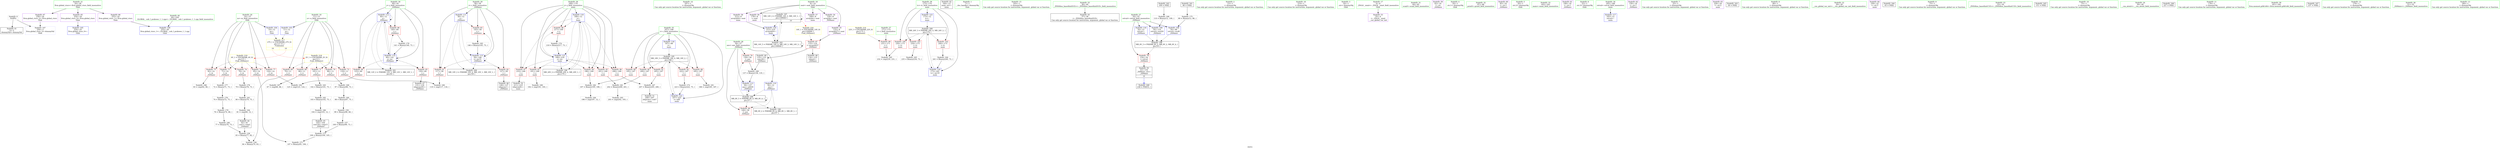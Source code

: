 digraph "SVFG" {
	label="SVFG";

	Node0x55b12acbf150 [shape=record,color=grey,label="{NodeID: 0\nNullPtr}"];
	Node0x55b12acbf150 -> Node0x55b12acd7be0[style=solid];
	Node0x55b12acbf150 -> Node0x55b12acd8ba0[style=solid];
	Node0x55b12ace1d90 [shape=record,color=grey,label="{NodeID: 180\n77 = Binary(76, 73, )\n}"];
	Node0x55b12ace1d90 -> Node0x55b12acdfc90[style=solid];
	Node0x55b12acd82c0 [shape=record,color=red,label="{NodeID: 97\n210\<--169\n\<--j\nmain\n}"];
	Node0x55b12acd82c0 -> Node0x55b12acd9550[style=solid];
	Node0x55b12acd64c0 [shape=record,color=green,label="{NodeID: 14\n187\<--1\n\<--dummyObj\nCan only get source location for instruction, argument, global var or function.}"];
	Node0x55b12acdbd60 [shape=record,color=grey,label="{NodeID: 194\n198 = cmp(197, 12, )\n}"];
	Node0x55b12acd8f10 [shape=record,color=blue,label="{NodeID: 111\n58\<--12\ni\<--\n_Z4Mainv\n}"];
	Node0x55b12acd8f10 -> Node0x55b12acdad70[style=dashed];
	Node0x55b12acd8f10 -> Node0x55b12acdae40[style=dashed];
	Node0x55b12acd8f10 -> Node0x55b12acdaf10[style=dashed];
	Node0x55b12acd8f10 -> Node0x55b12acdda00[style=dashed];
	Node0x55b12acd8f10 -> Node0x55b12acebc50[style=dashed];
	Node0x55b12acd7060 [shape=record,color=green,label="{NodeID: 28\n56\<--57\nans\<--ans_field_insensitive\n_Z4Mainv\n}"];
	Node0x55b12acd7060 -> Node0x55b12acdabd0[style=solid];
	Node0x55b12acd7060 -> Node0x55b12acdaca0[style=solid];
	Node0x55b12acd7060 -> Node0x55b12acd8e40[style=solid];
	Node0x55b12acd7060 -> Node0x55b12acd90b0[style=solid];
	Node0x55b12acee450 [shape=record,color=black,label="{NodeID: 208\nMR_24V_3 = PHI(MR_24V_4, MR_24V_2, )\npts\{174 \}\n}"];
	Node0x55b12acee450 -> Node0x55b12acd8530[style=dashed];
	Node0x55b12acee450 -> Node0x55b12acd8600[style=dashed];
	Node0x55b12acee450 -> Node0x55b12acd86d0[style=dashed];
	Node0x55b12acee450 -> Node0x55b12acde150[style=dashed];
	Node0x55b12acd7ce0 [shape=record,color=black,label="{NodeID: 42\n164\<--12\nmain_ret\<--\nmain\n}"];
	Node0x55b12acd9890 [shape=record,color=purple,label="{NodeID: 56\n176\<--8\n\<--seat\nmain\n}"];
	Node0x55b12acda480 [shape=record,color=red,label="{NodeID: 70\n96\<--11\n\<--n\n_Z4Mainv\n}"];
	Node0x55b12acda480 -> Node0x55b12ace0d10[style=solid];
	Node0x55b12ace0a10 [shape=record,color=grey,label="{NodeID: 167\n207 = Binary(205, 206, )\n}"];
	Node0x55b12ace0a10 -> Node0x55b12acd9480[style=solid];
	Node0x55b12acdafe0 [shape=record,color=red,label="{NodeID: 84\n123\<--60\n\<--j\n_Z4Mainv\n}"];
	Node0x55b12acdafe0 -> Node0x55b12acdba60[style=solid];
	Node0x55b12acbf9e0 [shape=record,color=green,label="{NodeID: 1\n7\<--1\n__dso_handle\<--dummyObj\nGlob }"];
	Node0x55b12ace1f10 [shape=record,color=grey,label="{NodeID: 181\n202 = Binary(200, 201, )\n}"];
	Node0x55b12ace1f10 -> Node0x55b12acdbbe0[style=solid];
	Node0x55b12acd8390 [shape=record,color=red,label="{NodeID: 98\n217\<--169\n\<--j\nmain\n}"];
	Node0x55b12acd8390 -> Node0x55b12ace1490[style=solid];
	Node0x55b12acd6550 [shape=record,color=green,label="{NodeID: 15\n193\<--1\n\<--dummyObj\nCan only get source location for instruction, argument, global var or function.}"];
	Node0x55b12acea350 [shape=record,color=black,label="{NodeID: 195\nMR_18V_3 = PHI(MR_18V_4, MR_18V_2, )\npts\{168 \}\n}"];
	Node0x55b12acea350 -> Node0x55b12acdb320[style=dashed];
	Node0x55b12acea350 -> Node0x55b12acdb3f0[style=dashed];
	Node0x55b12acea350 -> Node0x55b12acdb4c0[style=dashed];
	Node0x55b12acea350 -> Node0x55b12acdb590[style=dashed];
	Node0x55b12acea350 -> Node0x55b12acdb660[style=dashed];
	Node0x55b12acea350 -> Node0x55b12acddfb0[style=dashed];
	Node0x55b12acd8fe0 [shape=record,color=blue,label="{NodeID: 112\n60\<--12\nj\<--\n_Z4Mainv\n}"];
	Node0x55b12acd8fe0 -> Node0x55b12acdafe0[style=dashed];
	Node0x55b12acd8fe0 -> Node0x55b12acdb0b0[style=dashed];
	Node0x55b12acd8fe0 -> Node0x55b12acdb180[style=dashed];
	Node0x55b12acd8fe0 -> Node0x55b12acd8fe0[style=dashed];
	Node0x55b12acd8fe0 -> Node0x55b12acd9180[style=dashed];
	Node0x55b12acd8fe0 -> Node0x55b12acec150[style=dashed];
	Node0x55b12acd7130 [shape=record,color=green,label="{NodeID: 29\n58\<--59\ni\<--i_field_insensitive\n_Z4Mainv\n}"];
	Node0x55b12acd7130 -> Node0x55b12acdad70[style=solid];
	Node0x55b12acd7130 -> Node0x55b12acdae40[style=solid];
	Node0x55b12acd7130 -> Node0x55b12acdaf10[style=solid];
	Node0x55b12acd7130 -> Node0x55b12acd8f10[style=solid];
	Node0x55b12acd7130 -> Node0x55b12acdda00[style=solid];
	Node0x55b12acd7db0 [shape=record,color=black,label="{NodeID: 43\n37\<--38\n\<--_ZNSt8ios_base4InitD1Ev\nCan only get source location for instruction, argument, global var or function.}"];
	Node0x55b12acd9960 [shape=record,color=purple,label="{NodeID: 57\n209\<--8\narrayidx\<--seat\nmain\n}"];
	Node0x55b12acda550 [shape=record,color=red,label="{NodeID: 71\n101\<--11\n\<--n\n_Z4Mainv\n}"];
	Node0x55b12acda550 -> Node0x55b12ace0410[style=solid];
	Node0x55b12ace0b90 [shape=record,color=grey,label="{NodeID: 168\n110 = Binary(12, 109, )\n}"];
	Node0x55b12ace0b90 -> Node0x55b12acd8d70[style=solid];
	Node0x55b12acdb0b0 [shape=record,color=red,label="{NodeID: 85\n130\<--60\n\<--j\n_Z4Mainv\n}"];
	Node0x55b12acdb0b0 -> Node0x55b12acd8120[style=solid];
	Node0x55b12acbfc50 [shape=record,color=green,label="{NodeID: 2\n12\<--1\n\<--dummyObj\nCan only get source location for instruction, argument, global var or function.}"];
	Node0x55b12ace2090 [shape=record,color=grey,label="{NodeID: 182\n197 = Binary(195, 196, )\n}"];
	Node0x55b12ace2090 -> Node0x55b12acdbd60[style=solid];
	Node0x55b12acd8460 [shape=record,color=red,label="{NodeID: 99\n231\<--171\n\<--t\nmain\n}"];
	Node0x55b12acd8460 -> Node0x55b12ace2510[style=solid];
	Node0x55b12acd65e0 [shape=record,color=green,label="{NodeID: 16\n214\<--1\n\<--dummyObj\nCan only get source location for instruction, argument, global var or function.}"];
	Node0x55b12acea850 [shape=record,color=black,label="{NodeID: 196\nMR_20V_2 = PHI(MR_20V_4, MR_20V_1, )\npts\{170 \}\n}"];
	Node0x55b12acea850 -> Node0x55b12acddd40[style=dashed];
	Node0x55b12acd90b0 [shape=record,color=blue,label="{NodeID: 113\n56\<--137\nans\<--add29\n_Z4Mainv\n}"];
	Node0x55b12acd90b0 -> Node0x55b12aceda50[style=dashed];
	Node0x55b12acd7200 [shape=record,color=green,label="{NodeID: 30\n60\<--61\nj\<--j_field_insensitive\n_Z4Mainv\n}"];
	Node0x55b12acd7200 -> Node0x55b12acdafe0[style=solid];
	Node0x55b12acd7200 -> Node0x55b12acdb0b0[style=solid];
	Node0x55b12acd7200 -> Node0x55b12acdb180[style=solid];
	Node0x55b12acd7200 -> Node0x55b12acd8fe0[style=solid];
	Node0x55b12acd7200 -> Node0x55b12acd9180[style=solid];
	Node0x55b12acd7eb0 [shape=record,color=black,label="{NodeID: 44\n82\<--81\nconv\<--cmp2\n_Z4Mainv\n}"];
	Node0x55b12acd7eb0 -> Node0x55b12acdfc90[style=solid];
	Node0x55b12acf0920 [shape=record,color=yellow,style=double,label="{NodeID: 224\n14V_1 = ENCHI(MR_14V_0)\npts\{100000 \}\nFun[_Z4Mainv]}"];
	Node0x55b12acf0920 -> Node0x55b12acdb250[style=dashed];
	Node0x55b12acd9a30 [shape=record,color=purple,label="{NodeID: 58\n212\<--8\narrayidx9\<--seat\nmain\n}"];
	Node0x55b12acd9a30 -> Node0x55b12acdde10[style=solid];
	Node0x55b12acda620 [shape=record,color=red,label="{NodeID: 72\n118\<--11\n\<--n\n_Z4Mainv\n}"];
	Node0x55b12acda620 -> Node0x55b12ace2c90[style=solid];
	Node0x55b12ace0d10 [shape=record,color=grey,label="{NodeID: 169\n97 = Binary(96, 73, )\n}"];
	Node0x55b12ace0d10 -> Node0x55b12acdff90[style=solid];
	Node0x55b12acdb180 [shape=record,color=red,label="{NodeID: 86\n140\<--60\n\<--j\n_Z4Mainv\n}"];
	Node0x55b12acdb180 -> Node0x55b12ace0e90[style=solid];
	Node0x55b12acbfd40 [shape=record,color=green,label="{NodeID: 3\n16\<--1\n.str\<--dummyObj\nGlob }"];
	Node0x55b12ace2210 [shape=record,color=grey,label="{NodeID: 183\n146 = Binary(145, 73, )\n}"];
	Node0x55b12ace2210 -> Node0x55b12acdda00[style=solid];
	Node0x55b12acd8530 [shape=record,color=red,label="{NodeID: 100\n230\<--173\n\<--tc\nmain\n}"];
	Node0x55b12acd8530 -> Node0x55b12ace2510[style=solid];
	Node0x55b12acd6670 [shape=record,color=green,label="{NodeID: 17\n4\<--6\n_ZStL8__ioinit\<--_ZStL8__ioinit_field_insensitive\nGlob }"];
	Node0x55b12acd6670 -> Node0x55b12acd9620[style=solid];
	Node0x55b12acead50 [shape=record,color=black,label="{NodeID: 197\nMR_14V_2 = PHI(MR_14V_3, MR_14V_1, )\npts\{100000 \}\n|{|<s3>10}}"];
	Node0x55b12acead50 -> Node0x55b12acdde10[style=dashed];
	Node0x55b12acead50 -> Node0x55b12acead50[style=dashed];
	Node0x55b12acead50 -> Node0x55b12acec650[style=dashed];
	Node0x55b12acead50:s3 -> Node0x55b12acf0920[style=dashed,color=red];
	Node0x55b12acd9180 [shape=record,color=blue,label="{NodeID: 114\n60\<--141\nj\<--inc\n_Z4Mainv\n}"];
	Node0x55b12acd9180 -> Node0x55b12acdafe0[style=dashed];
	Node0x55b12acd9180 -> Node0x55b12acdb0b0[style=dashed];
	Node0x55b12acd9180 -> Node0x55b12acdb180[style=dashed];
	Node0x55b12acd9180 -> Node0x55b12acd8fe0[style=dashed];
	Node0x55b12acd9180 -> Node0x55b12acd9180[style=dashed];
	Node0x55b12acd9180 -> Node0x55b12acec150[style=dashed];
	Node0x55b12acd72d0 [shape=record,color=green,label="{NodeID: 31\n64\<--65\nscanf\<--scanf_field_insensitive\n}"];
	Node0x55b12acd7f80 [shape=record,color=black,label="{NodeID: 45\n105\<--104\nconv16\<--cmp15\n_Z4Mainv\n}"];
	Node0x55b12acd7f80 -> Node0x55b12ace1310[style=solid];
	Node0x55b12acd9b00 [shape=record,color=purple,label="{NodeID: 59\n62\<--16\n\<--.str\n_Z4Mainv\n}"];
	Node0x55b12acdf990 [shape=record,color=grey,label="{NodeID: 156\n84 = Binary(70, 83, )\n}"];
	Node0x55b12acda6f0 [shape=record,color=red,label="{NodeID: 73\n71\<--14\n\<--m\n_Z4Mainv\n}"];
	Node0x55b12acda6f0 -> Node0x55b12ace1910[style=solid];
	Node0x55b12ace0e90 [shape=record,color=grey,label="{NodeID: 170\n141 = Binary(140, 73, )\n}"];
	Node0x55b12ace0e90 -> Node0x55b12acd9180[style=solid];
	Node0x55b12acdb250 [shape=record,color=red,label="{NodeID: 87\n133\<--132\n\<--arrayidx27\n_Z4Mainv\n}"];
	Node0x55b12acdb250 -> Node0x55b12acd9210[style=solid];
	Node0x55b12acdb250 -> Node0x55b12acd92e0[style=solid];
	Node0x55b12acbfb60 [shape=record,color=green,label="{NodeID: 4\n18\<--1\n.str.1\<--dummyObj\nGlob }"];
	Node0x55b12ace2390 [shape=record,color=grey,label="{NodeID: 184\n81 = cmp(80, 12, )\n}"];
	Node0x55b12ace2390 -> Node0x55b12acd7eb0[style=solid];
	Node0x55b12acd8600 [shape=record,color=red,label="{NodeID: 101\n234\<--173\n\<--tc\nmain\n}"];
	Node0x55b12acd8600 -> Node0x55b12ace0710[style=solid];
	Node0x55b12acd6700 [shape=record,color=green,label="{NodeID: 18\n8\<--10\nseat\<--seat_field_insensitive\nGlob }"];
	Node0x55b12acd6700 -> Node0x55b12acd96f0[style=solid];
	Node0x55b12acd6700 -> Node0x55b12acd97c0[style=solid];
	Node0x55b12acd6700 -> Node0x55b12acd9890[style=solid];
	Node0x55b12acd6700 -> Node0x55b12acd9960[style=solid];
	Node0x55b12acd6700 -> Node0x55b12acd9a30[style=solid];
	Node0x55b12aceb250 [shape=record,color=black,label="{NodeID: 198\nMR_6V_3 = PHI(MR_6V_5, MR_6V_2, MR_6V_4, )\npts\{55 \}\n}"];
	Node0x55b12aceb250 -> Node0x55b12acdab00[style=dashed];
	Node0x55b12acdda00 [shape=record,color=blue,label="{NodeID: 115\n58\<--146\ni\<--inc31\n_Z4Mainv\n}"];
	Node0x55b12acdda00 -> Node0x55b12acdad70[style=dashed];
	Node0x55b12acdda00 -> Node0x55b12acdae40[style=dashed];
	Node0x55b12acdda00 -> Node0x55b12acdaf10[style=dashed];
	Node0x55b12acdda00 -> Node0x55b12acdda00[style=dashed];
	Node0x55b12acdda00 -> Node0x55b12acebc50[style=dashed];
	Node0x55b12acd73d0 [shape=record,color=green,label="{NodeID: 32\n87\<--88\nprintf\<--printf_field_insensitive\n}"];
	Node0x55b12acd8050 [shape=record,color=black,label="{NodeID: 46\n128\<--127\nidxprom\<--\n_Z4Mainv\n}"];
	Node0x55b12acd9bd0 [shape=record,color=purple,label="{NodeID: 60\n85\<--18\n\<--.str.1\n_Z4Mainv\n}"];
	Node0x55b12acdfb10 [shape=record,color=grey,label="{NodeID: 157\n100 = Binary(99, 73, )\n}"];
	Node0x55b12acdfb10 -> Node0x55b12ace1310[style=solid];
	Node0x55b12acda7c0 [shape=record,color=red,label="{NodeID: 74\n78\<--14\n\<--m\n_Z4Mainv\n}"];
	Node0x55b12acda7c0 -> Node0x55b12ace1790[style=solid];
	Node0x55b12ace1010 [shape=record,color=grey,label="{NodeID: 171\n107 = Binary(95, 106, )\n}"];
	Node0x55b12acdb320 [shape=record,color=red,label="{NodeID: 88\n185\<--167\n\<--i\nmain\n}"];
	Node0x55b12acdb320 -> Node0x55b12ace2e10[style=solid];
	Node0x55b12acc06f0 [shape=record,color=green,label="{NodeID: 5\n20\<--1\n.str.2\<--dummyObj\nGlob }"];
	Node0x55b12ace2510 [shape=record,color=grey,label="{NodeID: 185\n232 = cmp(230, 231, )\n}"];
	Node0x55b12acd86d0 [shape=record,color=red,label="{NodeID: 102\n240\<--173\n\<--tc\nmain\n}"];
	Node0x55b12acd86d0 -> Node0x55b12ace0590[style=solid];
	Node0x55b12acd6790 [shape=record,color=green,label="{NodeID: 19\n11\<--13\nn\<--n_field_insensitive\nGlob }"];
	Node0x55b12acd6790 -> Node0x55b12acda2e0[style=solid];
	Node0x55b12acd6790 -> Node0x55b12acda3b0[style=solid];
	Node0x55b12acd6790 -> Node0x55b12acda480[style=solid];
	Node0x55b12acd6790 -> Node0x55b12acda550[style=solid];
	Node0x55b12acd6790 -> Node0x55b12acda620[style=solid];
	Node0x55b12acd6790 -> Node0x55b12acd87a0[style=solid];
	Node0x55b12aceb750 [shape=record,color=black,label="{NodeID: 199\nMR_8V_2 = PHI(MR_8V_4, MR_8V_1, MR_8V_1, )\npts\{57 \}\n}"];
	Node0x55b12acddad0 [shape=record,color=blue,label="{NodeID: 116\n54\<--12\nretval\<--\n_Z4Mainv\n}"];
	Node0x55b12acddad0 -> Node0x55b12aceb250[style=dashed];
	Node0x55b12acd74d0 [shape=record,color=green,label="{NodeID: 33\n162\<--163\nmain\<--main_field_insensitive\n}"];
	Node0x55b12acd8120 [shape=record,color=black,label="{NodeID: 47\n131\<--130\nidxprom26\<--\n_Z4Mainv\n}"];
	Node0x55b12acd9ca0 [shape=record,color=purple,label="{NodeID: 61\n108\<--18\n\<--.str.1\n_Z4Mainv\n}"];
	Node0x55b12acfa260 [shape=record,color=black,label="{NodeID: 241\n86 = PHI()\n}"];
	Node0x55b12acfa260 -> Node0x55b12ace1610[style=solid];
	Node0x55b12acdfc90 [shape=record,color=grey,label="{NodeID: 158\n83 = Binary(77, 82, )\n}"];
	Node0x55b12acdfc90 -> Node0x55b12acdf990[style=solid];
	Node0x55b12acda890 [shape=record,color=red,label="{NodeID: 75\n92\<--14\n\<--m\n_Z4Mainv\n}"];
	Node0x55b12acda890 -> Node0x55b12ace2990[style=solid];
	Node0x55b12ace1190 [shape=record,color=grey,label="{NodeID: 172\n223 = Binary(222, 75, )\n}"];
	Node0x55b12ace1190 -> Node0x55b12acddfb0[style=solid];
	Node0x55b12acdb3f0 [shape=record,color=red,label="{NodeID: 89\n195\<--167\n\<--i\nmain\n}"];
	Node0x55b12acdb3f0 -> Node0x55b12ace2090[style=solid];
	Node0x55b12acbf7d0 [shape=record,color=green,label="{NodeID: 6\n22\<--1\n.str.3\<--dummyObj\nGlob }"];
	Node0x55b12ace2690 [shape=record,color=grey,label="{NodeID: 186\n104 = cmp(103, 12, )\n}"];
	Node0x55b12ace2690 -> Node0x55b12acd7f80[style=solid];
	Node0x55b12acd87a0 [shape=record,color=blue,label="{NodeID: 103\n11\<--12\nn\<--\nGlob }"];
	Node0x55b12acd87a0 -> Node0x55b12acf02d0[style=dashed];
	Node0x55b12acd6890 [shape=record,color=green,label="{NodeID: 20\n14\<--15\nm\<--m_field_insensitive\nGlob }"];
	Node0x55b12acd6890 -> Node0x55b12acda6f0[style=solid];
	Node0x55b12acd6890 -> Node0x55b12acda7c0[style=solid];
	Node0x55b12acd6890 -> Node0x55b12acda890[style=solid];
	Node0x55b12acd6890 -> Node0x55b12acda960[style=solid];
	Node0x55b12acd6890 -> Node0x55b12acdaa30[style=solid];
	Node0x55b12acd6890 -> Node0x55b12acd88a0[style=solid];
	Node0x55b12acebc50 [shape=record,color=black,label="{NodeID: 200\nMR_10V_2 = PHI(MR_10V_4, MR_10V_1, MR_10V_1, )\npts\{59 \}\n}"];
	Node0x55b12acddba0 [shape=record,color=blue,label="{NodeID: 117\n165\<--12\nretval\<--\nmain\n}"];
	Node0x55b12acd75d0 [shape=record,color=green,label="{NodeID: 34\n165\<--166\nretval\<--retval_field_insensitive\nmain\n}"];
	Node0x55b12acd75d0 -> Node0x55b12acddba0[style=solid];
	Node0x55b12acf0030 [shape=record,color=yellow,style=double,label="{NodeID: 214\n22V_1 = ENCHI(MR_22V_0)\npts\{172 \}\nFun[main]}"];
	Node0x55b12acf0030 -> Node0x55b12acd8460[style=dashed];
	Node0x55b12acd9210 [shape=record,color=black,label="{NodeID: 48\n134\<--133\ntobool\<--\n_Z4Mainv\n}"];
	Node0x55b12acd9d70 [shape=record,color=purple,label="{NodeID: 62\n150\<--18\n\<--.str.1\n_Z4Mainv\n}"];
	Node0x55b12acfab20 [shape=record,color=black,label="{NodeID: 242\n109 = PHI()\n}"];
	Node0x55b12acfab20 -> Node0x55b12ace0b90[style=solid];
	Node0x55b12acdfe10 [shape=record,color=grey,label="{NodeID: 159\n99 = Binary(98, 68, )\n}"];
	Node0x55b12acdfe10 -> Node0x55b12acdfb10[style=solid];
	Node0x55b12acda960 [shape=record,color=red,label="{NodeID: 76\n95\<--14\n\<--m\n_Z4Mainv\n}"];
	Node0x55b12acda960 -> Node0x55b12ace1010[style=solid];
	Node0x55b12ace1310 [shape=record,color=grey,label="{NodeID: 173\n106 = Binary(100, 105, )\n}"];
	Node0x55b12ace1310 -> Node0x55b12ace1010[style=solid];
	Node0x55b12acdb4c0 [shape=record,color=red,label="{NodeID: 90\n200\<--167\n\<--i\nmain\n}"];
	Node0x55b12acdb4c0 -> Node0x55b12ace1f10[style=solid];
	Node0x55b12acbf2b0 [shape=record,color=green,label="{NodeID: 7\n25\<--1\n\<--dummyObj\nCan only get source location for instruction, argument, global var or function.}"];
	Node0x55b12ace2810 [shape=record,color=grey,label="{NodeID: 187\n67 = cmp(66, 68, )\n}"];
	Node0x55b12acd88a0 [shape=record,color=blue,label="{NodeID: 104\n14\<--12\nm\<--\nGlob }"];
	Node0x55b12acd88a0 -> Node0x55b12acf02d0[style=dashed];
	Node0x55b12acd6990 [shape=record,color=green,label="{NodeID: 21\n24\<--28\nllvm.global_ctors\<--llvm.global_ctors_field_insensitive\nGlob }"];
	Node0x55b12acd6990 -> Node0x55b12acd9fe0[style=solid];
	Node0x55b12acd6990 -> Node0x55b12acda0e0[style=solid];
	Node0x55b12acd6990 -> Node0x55b12acda1e0[style=solid];
	Node0x55b12acec150 [shape=record,color=black,label="{NodeID: 201\nMR_12V_2 = PHI(MR_12V_3, MR_12V_1, MR_12V_1, )\npts\{61 \}\n}"];
	Node0x55b12acddc70 [shape=record,color=blue,label="{NodeID: 118\n167\<--68\ni\<--\nmain\n}"];
	Node0x55b12acddc70 -> Node0x55b12acea350[style=dashed];
	Node0x55b12acd76a0 [shape=record,color=green,label="{NodeID: 35\n167\<--168\ni\<--i_field_insensitive\nmain\n}"];
	Node0x55b12acd76a0 -> Node0x55b12acdb320[style=solid];
	Node0x55b12acd76a0 -> Node0x55b12acdb3f0[style=solid];
	Node0x55b12acd76a0 -> Node0x55b12acdb4c0[style=solid];
	Node0x55b12acd76a0 -> Node0x55b12acdb590[style=solid];
	Node0x55b12acd76a0 -> Node0x55b12acdb660[style=solid];
	Node0x55b12acd76a0 -> Node0x55b12acddc70[style=solid];
	Node0x55b12acd76a0 -> Node0x55b12acddfb0[style=solid];
	Node0x55b12acd92e0 [shape=record,color=black,label="{NodeID: 49\n135\<--133\nconv28\<--\n_Z4Mainv\n}"];
	Node0x55b12acd92e0 -> Node0x55b12ace0890[style=solid];
	Node0x55b12acd9e40 [shape=record,color=purple,label="{NodeID: 63\n226\<--20\n\<--.str.2\nmain\n}"];
	Node0x55b12acfac20 [shape=record,color=black,label="{NodeID: 243\n36 = PHI()\n}"];
	Node0x55b12acdff90 [shape=record,color=grey,label="{NodeID: 160\n98 = Binary(97, 75, )\n}"];
	Node0x55b12acdff90 -> Node0x55b12acdfe10[style=solid];
	Node0x55b12acdaa30 [shape=record,color=red,label="{NodeID: 77\n124\<--14\n\<--m\n_Z4Mainv\n}"];
	Node0x55b12acdaa30 -> Node0x55b12acdba60[style=solid];
	Node0x55b12ace1490 [shape=record,color=grey,label="{NodeID: 174\n218 = Binary(217, 73, )\n}"];
	Node0x55b12ace1490 -> Node0x55b12acddee0[style=solid];
	Node0x55b12acdb590 [shape=record,color=red,label="{NodeID: 91\n205\<--167\n\<--i\nmain\n}"];
	Node0x55b12acdb590 -> Node0x55b12ace0a10[style=solid];
	Node0x55b12acbf340 [shape=record,color=green,label="{NodeID: 8\n68\<--1\n\<--dummyObj\nCan only get source location for instruction, argument, global var or function.}"];
	Node0x55b12ace2990 [shape=record,color=grey,label="{NodeID: 188\n93 = cmp(92, 68, )\n}"];
	Node0x55b12acd89a0 [shape=record,color=blue,label="{NodeID: 105\n254\<--25\nllvm.global_ctors_0\<--\nGlob }"];
	Node0x55b12acd6a90 [shape=record,color=green,label="{NodeID: 22\n29\<--30\n__cxx_global_var_init\<--__cxx_global_var_init_field_insensitive\n}"];
	Node0x55b12acec650 [shape=record,color=black,label="{NodeID: 202\nMR_14V_5 = PHI(MR_14V_4, MR_14V_3, MR_14V_3, )\npts\{100000 \}\n}"];
	Node0x55b12acec650 -> Node0x55b12acdde10[style=dashed];
	Node0x55b12acec650 -> Node0x55b12acead50[style=dashed];
	Node0x55b12acec650 -> Node0x55b12acec650[style=dashed];
	Node0x55b12acddd40 [shape=record,color=blue,label="{NodeID: 119\n169\<--12\nj\<--\nmain\n}"];
	Node0x55b12acddd40 -> Node0x55b12acdb730[style=dashed];
	Node0x55b12acddd40 -> Node0x55b12acdb800[style=dashed];
	Node0x55b12acddd40 -> Node0x55b12acdb8d0[style=dashed];
	Node0x55b12acddd40 -> Node0x55b12acd81f0[style=dashed];
	Node0x55b12acddd40 -> Node0x55b12acd82c0[style=dashed];
	Node0x55b12acddd40 -> Node0x55b12acd8390[style=dashed];
	Node0x55b12acddd40 -> Node0x55b12acddee0[style=dashed];
	Node0x55b12acddd40 -> Node0x55b12acea850[style=dashed];
	Node0x55b12acd7770 [shape=record,color=green,label="{NodeID: 36\n169\<--170\nj\<--j_field_insensitive\nmain\n}"];
	Node0x55b12acd7770 -> Node0x55b12acdb730[style=solid];
	Node0x55b12acd7770 -> Node0x55b12acdb800[style=solid];
	Node0x55b12acd7770 -> Node0x55b12acdb8d0[style=solid];
	Node0x55b12acd7770 -> Node0x55b12acd81f0[style=solid];
	Node0x55b12acd7770 -> Node0x55b12acd82c0[style=solid];
	Node0x55b12acd7770 -> Node0x55b12acd8390[style=solid];
	Node0x55b12acd7770 -> Node0x55b12acddd40[style=solid];
	Node0x55b12acd7770 -> Node0x55b12acddee0[style=solid];
	Node0x55b12acd93b0 [shape=record,color=black,label="{NodeID: 50\n53\<--154\n_Z4Mainv_ret\<--\n_Z4Mainv\n|{<s0>10}}"];
	Node0x55b12acd93b0:s0 -> Node0x55b12acfb0c0[style=solid,color=blue];
	Node0x55b12acd9f10 [shape=record,color=purple,label="{NodeID: 64\n236\<--22\n\<--.str.3\nmain\n}"];
	Node0x55b12acfacf0 [shape=record,color=black,label="{NodeID: 244\n63 = PHI()\n}"];
	Node0x55b12ace0110 [shape=record,color=grey,label="{NodeID: 161\n80 = Binary(79, 75, )\n}"];
	Node0x55b12ace0110 -> Node0x55b12ace2390[style=solid];
	Node0x55b12acdab00 [shape=record,color=red,label="{NodeID: 78\n154\<--54\n\<--retval\n_Z4Mainv\n}"];
	Node0x55b12acdab00 -> Node0x55b12acd93b0[style=solid];
	Node0x55b12ace1610 [shape=record,color=grey,label="{NodeID: 175\n89 = Binary(12, 86, )\n}"];
	Node0x55b12ace1610 -> Node0x55b12acd8ca0[style=solid];
	Node0x55b12acdb660 [shape=record,color=red,label="{NodeID: 92\n222\<--167\n\<--i\nmain\n}"];
	Node0x55b12acdb660 -> Node0x55b12ace1190[style=solid];
	Node0x55b12acd59a0 [shape=record,color=green,label="{NodeID: 9\n73\<--1\n\<--dummyObj\nCan only get source location for instruction, argument, global var or function.}"];
	Node0x55b12ace2b10 [shape=record,color=grey,label="{NodeID: 189\n192 = cmp(191, 193, )\n}"];
	Node0x55b12acd8aa0 [shape=record,color=blue,label="{NodeID: 106\n255\<--26\nllvm.global_ctors_1\<--_GLOBAL__sub_I_prabowo_1_1.cpp\nGlob }"];
	Node0x55b12acd6b90 [shape=record,color=green,label="{NodeID: 23\n33\<--34\n_ZNSt8ios_base4InitC1Ev\<--_ZNSt8ios_base4InitC1Ev_field_insensitive\n}"];
	Node0x55b12acdde10 [shape=record,color=blue,label="{NodeID: 120\n212\<--214\narrayidx9\<--\nmain\n}"];
	Node0x55b12acdde10 -> Node0x55b12acec650[style=dashed];
	Node0x55b12acd7840 [shape=record,color=green,label="{NodeID: 37\n171\<--172\nt\<--t_field_insensitive\nmain\n}"];
	Node0x55b12acd7840 -> Node0x55b12acd8460[style=solid];
	Node0x55b12acf02d0 [shape=record,color=yellow,style=double,label="{NodeID: 217\n27V_1 = ENCHI(MR_27V_0)\npts\{13 15 \}\nFun[main]|{<s0>10|<s1>10}}"];
	Node0x55b12acf02d0:s0 -> Node0x55b12acf03b0[style=dashed,color=red];
	Node0x55b12acf02d0:s1 -> Node0x55b12acf04c0[style=dashed,color=red];
	Node0x55b12acd9480 [shape=record,color=black,label="{NodeID: 51\n208\<--207\nidxprom\<--sub7\nmain\n}"];
	Node0x55b12acd9fe0 [shape=record,color=purple,label="{NodeID: 65\n254\<--24\nllvm.global_ctors_0\<--llvm.global_ctors\nGlob }"];
	Node0x55b12acd9fe0 -> Node0x55b12acd89a0[style=solid];
	Node0x55b12acfadc0 [shape=record,color=black,label="{NodeID: 245\n151 = PHI()\n}"];
	Node0x55b12ace0290 [shape=record,color=grey,label="{NodeID: 162\n103 = Binary(102, 75, )\n}"];
	Node0x55b12ace0290 -> Node0x55b12ace2690[style=solid];
	Node0x55b12acdabd0 [shape=record,color=red,label="{NodeID: 79\n136\<--56\n\<--ans\n_Z4Mainv\n}"];
	Node0x55b12acdabd0 -> Node0x55b12ace0890[style=solid];
	Node0x55b12ace1790 [shape=record,color=grey,label="{NodeID: 176\n79 = Binary(78, 73, )\n}"];
	Node0x55b12ace1790 -> Node0x55b12ace0110[style=solid];
	Node0x55b12acdb730 [shape=record,color=red,label="{NodeID: 93\n191\<--169\n\<--j\nmain\n}"];
	Node0x55b12acdb730 -> Node0x55b12ace2b10[style=solid];
	Node0x55b12acd5a70 [shape=record,color=green,label="{NodeID: 10\n75\<--1\n\<--dummyObj\nCan only get source location for instruction, argument, global var or function.}"];
	Node0x55b12ace2c90 [shape=record,color=grey,label="{NodeID: 190\n119 = cmp(117, 118, )\n}"];
	Node0x55b12acd8ba0 [shape=record,color=blue, style = dotted,label="{NodeID: 107\n256\<--3\nllvm.global_ctors_2\<--dummyVal\nGlob }"];
	Node0x55b12acd6c90 [shape=record,color=green,label="{NodeID: 24\n39\<--40\n__cxa_atexit\<--__cxa_atexit_field_insensitive\n}"];
	Node0x55b12acddee0 [shape=record,color=blue,label="{NodeID: 121\n169\<--218\nj\<--inc\nmain\n}"];
	Node0x55b12acddee0 -> Node0x55b12acdb730[style=dashed];
	Node0x55b12acddee0 -> Node0x55b12acdb800[style=dashed];
	Node0x55b12acddee0 -> Node0x55b12acdb8d0[style=dashed];
	Node0x55b12acddee0 -> Node0x55b12acd81f0[style=dashed];
	Node0x55b12acddee0 -> Node0x55b12acd82c0[style=dashed];
	Node0x55b12acddee0 -> Node0x55b12acd8390[style=dashed];
	Node0x55b12acddee0 -> Node0x55b12acddee0[style=dashed];
	Node0x55b12acddee0 -> Node0x55b12acea850[style=dashed];
	Node0x55b12acd7910 [shape=record,color=green,label="{NodeID: 38\n173\<--174\ntc\<--tc_field_insensitive\nmain\n}"];
	Node0x55b12acd7910 -> Node0x55b12acd8530[style=solid];
	Node0x55b12acd7910 -> Node0x55b12acd8600[style=solid];
	Node0x55b12acd7910 -> Node0x55b12acd86d0[style=solid];
	Node0x55b12acd7910 -> Node0x55b12acde080[style=solid];
	Node0x55b12acd7910 -> Node0x55b12acde150[style=solid];
	Node0x55b12acf03b0 [shape=record,color=yellow,style=double,label="{NodeID: 218\n2V_1 = ENCHI(MR_2V_0)\npts\{13 \}\nFun[_Z4Mainv]}"];
	Node0x55b12acf03b0 -> Node0x55b12acda2e0[style=dashed];
	Node0x55b12acf03b0 -> Node0x55b12acda3b0[style=dashed];
	Node0x55b12acf03b0 -> Node0x55b12acda480[style=dashed];
	Node0x55b12acf03b0 -> Node0x55b12acda550[style=dashed];
	Node0x55b12acf03b0 -> Node0x55b12acda620[style=dashed];
	Node0x55b12acd9550 [shape=record,color=black,label="{NodeID: 52\n211\<--210\nidxprom8\<--\nmain\n}"];
	Node0x55b12acda0e0 [shape=record,color=purple,label="{NodeID: 66\n255\<--24\nllvm.global_ctors_1\<--llvm.global_ctors\nGlob }"];
	Node0x55b12acda0e0 -> Node0x55b12acd8aa0[style=solid];
	Node0x55b12acfaec0 [shape=record,color=black,label="{NodeID: 246\n227 = PHI()\n}"];
	Node0x55b12ace0410 [shape=record,color=grey,label="{NodeID: 163\n102 = Binary(101, 73, )\n}"];
	Node0x55b12ace0410 -> Node0x55b12ace0290[style=solid];
	Node0x55b12acdaca0 [shape=record,color=red,label="{NodeID: 80\n149\<--56\n\<--ans\n_Z4Mainv\n}"];
	Node0x55b12ace1910 [shape=record,color=grey,label="{NodeID: 177\n72 = Binary(71, 73, )\n}"];
	Node0x55b12ace1910 -> Node0x55b12ace1a90[style=solid];
	Node0x55b12acdb800 [shape=record,color=red,label="{NodeID: 94\n196\<--169\n\<--j\nmain\n}"];
	Node0x55b12acdb800 -> Node0x55b12ace2090[style=solid];
	Node0x55b12acd6310 [shape=record,color=green,label="{NodeID: 11\n178\<--1\n\<--dummyObj\nCan only get source location for instruction, argument, global var or function.}"];
	Node0x55b12ace2e10 [shape=record,color=grey,label="{NodeID: 191\n186 = cmp(185, 187, )\n}"];
	Node0x55b12acd8ca0 [shape=record,color=blue,label="{NodeID: 108\n54\<--89\nretval\<--mul6\n_Z4Mainv\n}"];
	Node0x55b12acd8ca0 -> Node0x55b12aceb250[style=dashed];
	Node0x55b12acd6d90 [shape=record,color=green,label="{NodeID: 25\n38\<--44\n_ZNSt8ios_base4InitD1Ev\<--_ZNSt8ios_base4InitD1Ev_field_insensitive\n}"];
	Node0x55b12acd6d90 -> Node0x55b12acd7db0[style=solid];
	Node0x55b12acddfb0 [shape=record,color=blue,label="{NodeID: 122\n167\<--223\ni\<--add\nmain\n}"];
	Node0x55b12acddfb0 -> Node0x55b12acea350[style=dashed];
	Node0x55b12acd79e0 [shape=record,color=green,label="{NodeID: 39\n181\<--182\nllvm.memset.p0i8.i64\<--llvm.memset.p0i8.i64_field_insensitive\n}"];
	Node0x55b12acf04c0 [shape=record,color=yellow,style=double,label="{NodeID: 219\n4V_1 = ENCHI(MR_4V_0)\npts\{15 \}\nFun[_Z4Mainv]}"];
	Node0x55b12acf04c0 -> Node0x55b12acda6f0[style=dashed];
	Node0x55b12acf04c0 -> Node0x55b12acda7c0[style=dashed];
	Node0x55b12acf04c0 -> Node0x55b12acda890[style=dashed];
	Node0x55b12acf04c0 -> Node0x55b12acda960[style=dashed];
	Node0x55b12acf04c0 -> Node0x55b12acdaa30[style=dashed];
	Node0x55b12acd9620 [shape=record,color=purple,label="{NodeID: 53\n35\<--4\n\<--_ZStL8__ioinit\n__cxx_global_var_init\n}"];
	Node0x55b12acda1e0 [shape=record,color=purple,label="{NodeID: 67\n256\<--24\nllvm.global_ctors_2\<--llvm.global_ctors\nGlob }"];
	Node0x55b12acda1e0 -> Node0x55b12acd8ba0[style=solid];
	Node0x55b12acfafc0 [shape=record,color=black,label="{NodeID: 247\n237 = PHI()\n}"];
	Node0x55b12ace0590 [shape=record,color=grey,label="{NodeID: 164\n241 = Binary(240, 73, )\n}"];
	Node0x55b12ace0590 -> Node0x55b12acde150[style=solid];
	Node0x55b12acdad70 [shape=record,color=red,label="{NodeID: 81\n117\<--58\n\<--i\n_Z4Mainv\n}"];
	Node0x55b12acdad70 -> Node0x55b12ace2c90[style=solid];
	Node0x55b12ace1a90 [shape=record,color=grey,label="{NodeID: 178\n74 = Binary(72, 75, )\n}"];
	Node0x55b12ace1a90 -> Node0x55b12ace1c10[style=solid];
	Node0x55b12acdb8d0 [shape=record,color=red,label="{NodeID: 95\n201\<--169\n\<--j\nmain\n}"];
	Node0x55b12acdb8d0 -> Node0x55b12ace1f10[style=solid];
	Node0x55b12acd63a0 [shape=record,color=green,label="{NodeID: 12\n179\<--1\n\<--dummyObj\nCan only get source location for instruction, argument, global var or function.}"];
	Node0x55b12acdba60 [shape=record,color=grey,label="{NodeID: 192\n125 = cmp(123, 124, )\n}"];
	Node0x55b12acd8d70 [shape=record,color=blue,label="{NodeID: 109\n54\<--110\nretval\<--mul20\n_Z4Mainv\n}"];
	Node0x55b12acd8d70 -> Node0x55b12aceb250[style=dashed];
	Node0x55b12acd6e90 [shape=record,color=green,label="{NodeID: 26\n51\<--52\n_Z4Mainv\<--_Z4Mainv_field_insensitive\n}"];
	Node0x55b12aceda50 [shape=record,color=black,label="{NodeID: 206\nMR_8V_5 = PHI(MR_8V_6, MR_8V_4, )\npts\{57 \}\n}"];
	Node0x55b12aceda50 -> Node0x55b12acdabd0[style=dashed];
	Node0x55b12aceda50 -> Node0x55b12acdaca0[style=dashed];
	Node0x55b12aceda50 -> Node0x55b12acd90b0[style=dashed];
	Node0x55b12aceda50 -> Node0x55b12aceb750[style=dashed];
	Node0x55b12aceda50 -> Node0x55b12aceda50[style=dashed];
	Node0x55b12acde080 [shape=record,color=blue,label="{NodeID: 123\n173\<--12\ntc\<--\nmain\n}"];
	Node0x55b12acde080 -> Node0x55b12acee450[style=dashed];
	Node0x55b12acd7ae0 [shape=record,color=green,label="{NodeID: 40\n26\<--250\n_GLOBAL__sub_I_prabowo_1_1.cpp\<--_GLOBAL__sub_I_prabowo_1_1.cpp_field_insensitive\n}"];
	Node0x55b12acd7ae0 -> Node0x55b12acd8aa0[style=solid];
	Node0x55b12acd96f0 [shape=record,color=purple,label="{NodeID: 54\n129\<--8\narrayidx\<--seat\n_Z4Mainv\n}"];
	Node0x55b12acda2e0 [shape=record,color=red,label="{NodeID: 68\n66\<--11\n\<--n\n_Z4Mainv\n}"];
	Node0x55b12acda2e0 -> Node0x55b12ace2810[style=solid];
	Node0x55b12acfb0c0 [shape=record,color=black,label="{NodeID: 248\n238 = PHI(53, )\n}"];
	Node0x55b12ace0710 [shape=record,color=grey,label="{NodeID: 165\n235 = Binary(234, 73, )\n}"];
	Node0x55b12acdae40 [shape=record,color=red,label="{NodeID: 82\n127\<--58\n\<--i\n_Z4Mainv\n}"];
	Node0x55b12acdae40 -> Node0x55b12acd8050[style=solid];
	Node0x55b12ace1c10 [shape=record,color=grey,label="{NodeID: 179\n76 = Binary(74, 68, )\n}"];
	Node0x55b12ace1c10 -> Node0x55b12ace1d90[style=solid];
	Node0x55b12acd81f0 [shape=record,color=red,label="{NodeID: 96\n206\<--169\n\<--j\nmain\n}"];
	Node0x55b12acd81f0 -> Node0x55b12ace0a10[style=solid];
	Node0x55b12acd6430 [shape=record,color=green,label="{NodeID: 13\n180\<--1\n\<--dummyObj\nCan only get source location for instruction, argument, global var or function.}"];
	Node0x55b12acdbbe0 [shape=record,color=grey,label="{NodeID: 193\n203 = cmp(202, 193, )\n}"];
	Node0x55b12acd8e40 [shape=record,color=blue,label="{NodeID: 110\n56\<--12\nans\<--\n_Z4Mainv\n}"];
	Node0x55b12acd8e40 -> Node0x55b12acdaca0[style=dashed];
	Node0x55b12acd8e40 -> Node0x55b12aceb750[style=dashed];
	Node0x55b12acd8e40 -> Node0x55b12aceda50[style=dashed];
	Node0x55b12acd6f90 [shape=record,color=green,label="{NodeID: 27\n54\<--55\nretval\<--retval_field_insensitive\n_Z4Mainv\n}"];
	Node0x55b12acd6f90 -> Node0x55b12acdab00[style=solid];
	Node0x55b12acd6f90 -> Node0x55b12acd8ca0[style=solid];
	Node0x55b12acd6f90 -> Node0x55b12acd8d70[style=solid];
	Node0x55b12acd6f90 -> Node0x55b12acddad0[style=solid];
	Node0x55b12acde150 [shape=record,color=blue,label="{NodeID: 124\n173\<--241\ntc\<--inc19\nmain\n}"];
	Node0x55b12acde150 -> Node0x55b12acee450[style=dashed];
	Node0x55b12acd7be0 [shape=record,color=black,label="{NodeID: 41\n2\<--3\ndummyVal\<--dummyVal\n}"];
	Node0x55b12acd97c0 [shape=record,color=purple,label="{NodeID: 55\n132\<--8\narrayidx27\<--seat\n_Z4Mainv\n}"];
	Node0x55b12acd97c0 -> Node0x55b12acdb250[style=solid];
	Node0x55b12acda3b0 [shape=record,color=red,label="{NodeID: 69\n70\<--11\n\<--n\n_Z4Mainv\n}"];
	Node0x55b12acda3b0 -> Node0x55b12acdf990[style=solid];
	Node0x55b12ace0890 [shape=record,color=grey,label="{NodeID: 166\n137 = Binary(136, 135, )\n}"];
	Node0x55b12ace0890 -> Node0x55b12acd90b0[style=solid];
	Node0x55b12acdaf10 [shape=record,color=red,label="{NodeID: 83\n145\<--58\n\<--i\n_Z4Mainv\n}"];
	Node0x55b12acdaf10 -> Node0x55b12ace2210[style=solid];
}
